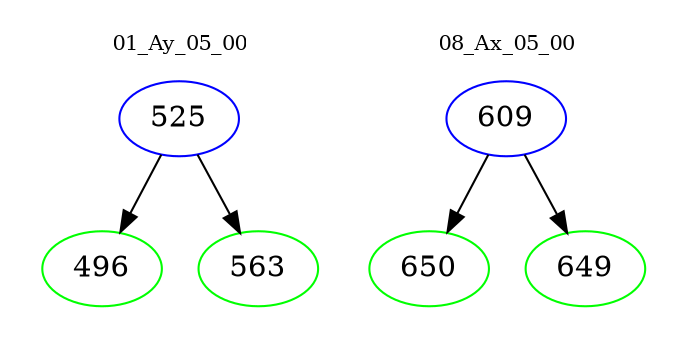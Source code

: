 digraph{
subgraph cluster_0 {
color = white
label = "01_Ay_05_00";
fontsize=10;
T0_525 [label="525", color="blue"]
T0_525 -> T0_496 [color="black"]
T0_496 [label="496", color="green"]
T0_525 -> T0_563 [color="black"]
T0_563 [label="563", color="green"]
}
subgraph cluster_1 {
color = white
label = "08_Ax_05_00";
fontsize=10;
T1_609 [label="609", color="blue"]
T1_609 -> T1_650 [color="black"]
T1_650 [label="650", color="green"]
T1_609 -> T1_649 [color="black"]
T1_649 [label="649", color="green"]
}
}
